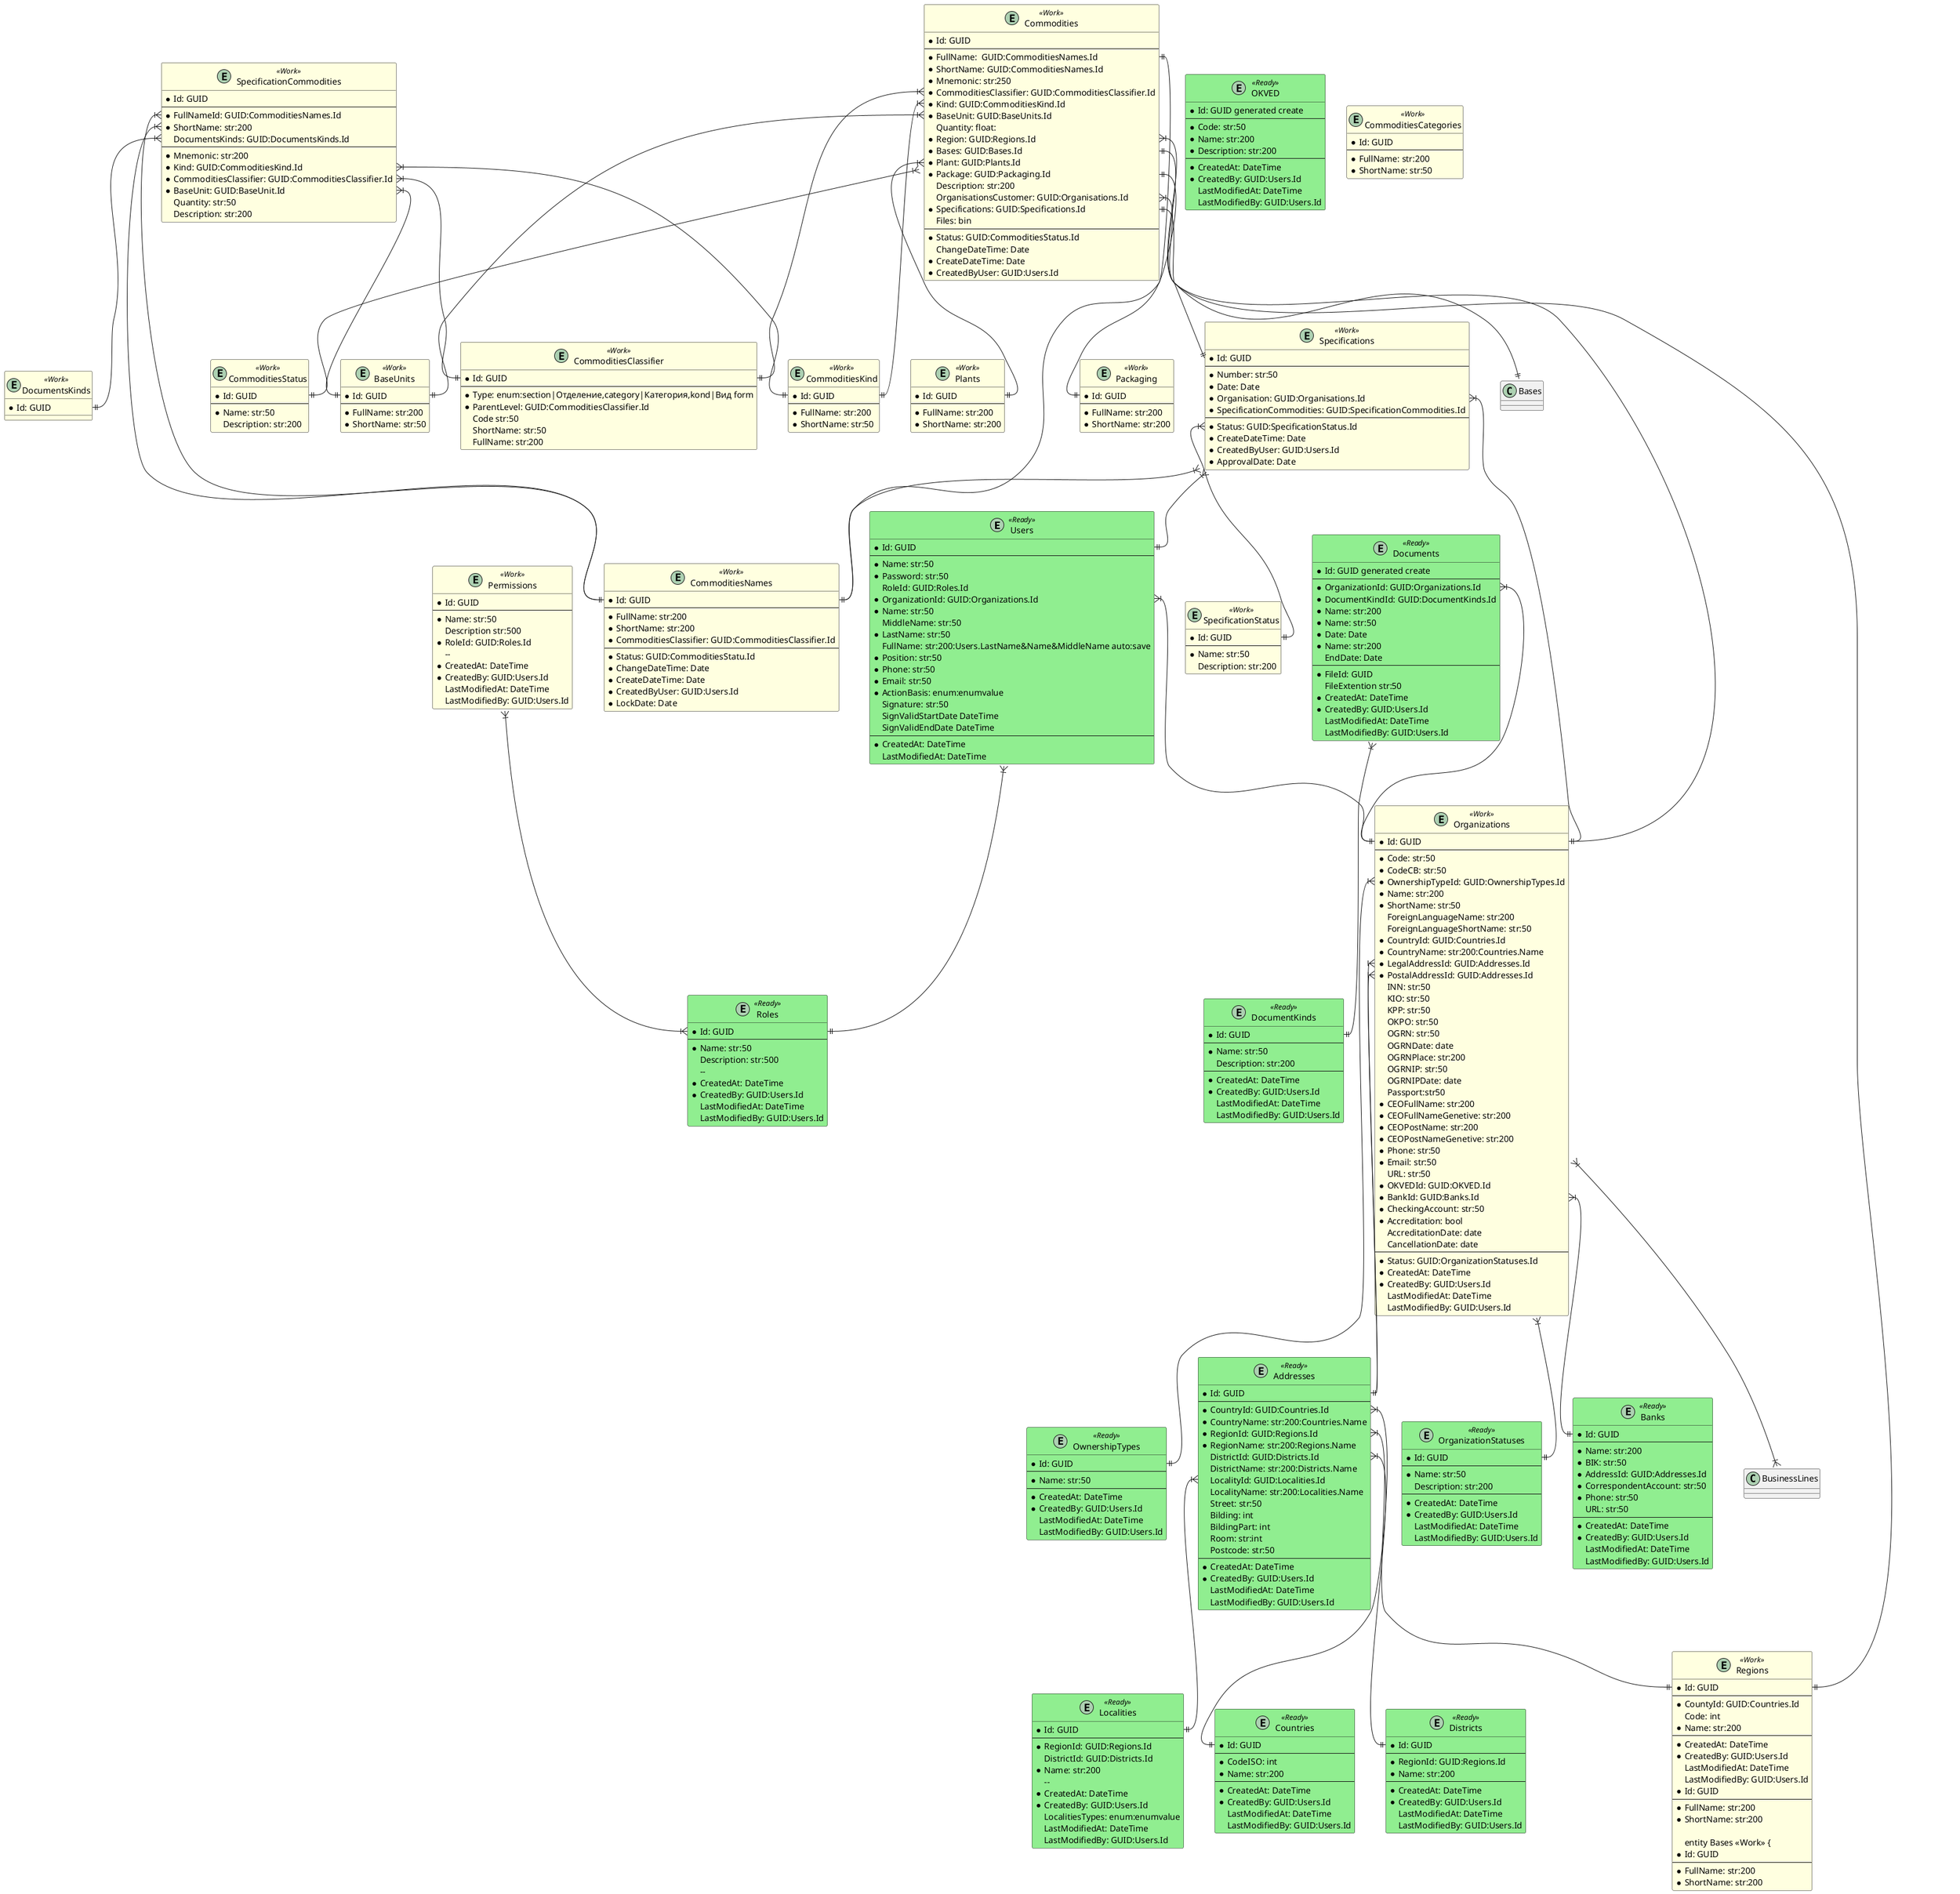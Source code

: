 @startuml "CTS Object Diagram"
/'**Легенда 

Типы данных (DataType):
    str:<long>                  Строка (string) определенной длинны в символах, размер лучше всего указывать кратным 8, т.е. 32, 64, 128, 256 и т.д., минимальная длина строки 32 символа.
    text                        Текст (text) неограниченно длинны.
    int                         Беззнаковое целое число (integer).
    float:<accuracy>            Число (numeric). Вещественное число с определенной точностью. Точность определяется количеством знаков после запятой в формате .<число знаковпосле запятой>.
    date:<mask>                 Дата (date). С помощью маски задается формат вводимого значения, dd, mm, yy, yyyy. Например: dd.mm.yyyy т.д.
    time:<mask>                 Время (time). С помощью маски задается формат вводимого значения, элементы маски hh, mm, ss. Пример: hh:mm:ss, hh:mm, mm:ss и т.д.
    datetime:<mask>             Дата и время (datetime). Дата, дата и время с определенной точностью. С помощью маски задается формат вводимого значения dd.mm.yyyy(yy)_hh:mm:ss, или dd.mm.yyyy(yy).
    bool                        Логический (boolean). Логическое значение - Истина/Лож. Используется для чек-боксов и радио-кнопок.
    enum:enumvalue              Перечисление (enumeration). Значения перечисления указываются в следующей строке в <enumvalue:>, в виде комментария обозначаемом "'", через "," в формате enumvalue:<Id>|<Name>. Перечисление, используется для полей с выпадающим списком к количеством значенией не более 5-10.
    bin                         Бинарный (binary) тип данных. Используется для указания на то что в поле будут хранится именно бинарные данные, например, хэши и т.д.
    GUID                        Глобальный уникльный идентификатор.  

Формат описания объектов (сущьностей):
    EntityName                  Имя объекта.
    EntityStage                 Состояние объекта, Work (в работе)/Ready (готово).
    DataType:argument           Тип данных и даполнительный аргумент, напимер длина строки для строкового реквизита.
    RefrerenceObject.Requsite   Указание на то что данные в рекыизит нужно взять из реквизита указанного объекта, указывается при необходимости.     
    Mandatory                   Знаком "*" - реквизит обязательный для заполнения.

    /'Наименование объекта'/ entity EntityName <<EntityStage>> {
        /'Наименование реквизита'/<Mandatory>RequisiteName: DataType:argument:RefrerenceObject.Requsite
    }        
'/


'**Оформление объектов
skinparam class {
/'Готово'/      BackgroundColor<<Ready>>    LightGreen
/'В работе'/    BackgroundColor<<Work>>     LightYellow
}

'**Таблицы

/'Пользователи'/ entity Users <<Ready>> {
    *Id: GUID
    --
    /'Имя пользователя'/ *Name: str:50
    /'Пароль'/ *Password: str:50
    /'Роль'/ RoleId: GUID:Roles.Id
    /'Организация'/ *OrganizationId: GUID:Organizations.Id
    /'Имя'/ *Name: str:50
    /'Отчество'/ MiddleName: str:50
    /'Фамилия'/ *LastName: str:50
    /'ФИО'/ FullName: str:200:Users.LastName&Name&MiddleName auto:save
    /'Должность'/ *Position: str:50
    /'Телефон'/ *Phone: str:50
    /'Е-мэйл'/ *Email: str:50
    /'Действует на основании)'/ *ActionBasis: enum:enumvalue
    'enumvalue:0|Устава, 1|Доверенности
    /'ЭЦП'/ Signature: str:50
    /'Дата начала действия ЭЦП'/ SignValidStartDate DateTime
    /'Дата окончания действия ЭЦП'/ SignValidEndDate DateTime
    --
    /'Создано'/ *CreatedAt: DateTime
    /'Модифицировано'/ LastModifiedAt: DateTime
}

/'Роли'/ entity Roles <<Ready>> {
    *Id: GUID
    --
    /'Имя'/ *Name: str:50
    /'Описание'/ Description: str:500
     --
    /'Создано'/ *CreatedAt: DateTime
    /'Кем создано'/ *CreatedBy: GUID:Users.Id
    /'Модифицировано'/ LastModifiedAt: DateTime
    /'Кем модифицировано'/ LastModifiedBy: GUID:Users.Id
}

/'Разрешения'/ entity Permissions <<Work>> {
'?Нужно продумать как будем описывать разрешения для отдельных объектов?
    *Id: GUID
    --
    /'Имя'/ *Name: str:50
    /'Описание'/ Description str:500
    /'Роль'/ *RoleId: GUID:Roles.Id
     --
    /'Создано'/ *CreatedAt: DateTime
    /'Кем создано'/ *CreatedBy: GUID:Users.Id
    /'Модифицировано'/ LastModifiedAt: DateTime
    /'Кем модифицировано'/ LastModifiedBy: GUID:Users.Id
}

/'Адреса'/ entity Addresses <<Ready>> {
    *Id: GUID
    --
    /'Страна'/ *CountryId: GUID:Countries.Id
    /'Страна'/ *CountryName: str:200:Countries.Name
    /'Регион'/ *RegionId: GUID:Regions.Id
    /'Регион'/ *RegionName: str:200:Regions.Name
    /'Район'/ DistrictId: GUID:Districts.Id
    /'Район'/ DistrictName: str:200:Districts.Name
    /'Населенный пункт'/ LocalityId: GUID:Localities.Id
    /'Населенный пункт'/ LocalityName: str:200:Localities.Name
    /'Улица'/ Street: str:50
    /'Дом'/ Bilding: int
    /'Корпус'/ BildingPart: int
    /'Комната'/ Room: str:int
    /'Индекс'/ Postcode: str:50
    --
    /'Создано'/ *CreatedAt: DateTime
    /'Кем создано'/ *CreatedBy: GUID:Users.Id
    /'Модифицировано'/ LastModifiedAt: DateTime
    /'Кем модифицировано'/ LastModifiedBy: GUID:Users.Id
}

/'Страны'/ entity Countries <<Ready>> {
    *Id: GUID
    --
    /'Код'/ *CodeISO: int
    /'Наименование'/ *Name: str:200
    --
    /'Создано'/ *CreatedAt: DateTime
    /'Кем создано'/ *CreatedBy: GUID:Users.Id
    /'Модифицировано'/ LastModifiedAt: DateTime
    /'Кем модифицировано'/ LastModifiedBy: GUID:Users.Id
}

/'Регионы'/ entity Regions <<Ready>> {
    *Id: GUID
    --
    /'Страна'/ *СountyId: GUID:Countries.Id
    /'Код'/ Code: int
    /'Наименование'/ *Name: str:200
    --
    /'Создано'/ *CreatedAt: DateTime
    /'Кем создано'/ *CreatedBy: GUID:Users.Id
    /'Модифицировано'/ LastModifiedAt: DateTime
    /'Кем модифицировано'/ LastModifiedBy: GUID:Users.Id
}

/'Районы'/ entity Districts <<Ready>> {
    *Id: GUID
    --
    /'Регион'/ *RegionId: GUID:Regions.Id
    /'Наименование'/ *Name: str:200
    --
    /'Создано'/ *CreatedAt: DateTime
    /'Кем создано'/ *CreatedBy: GUID:Users.Id
    /'Модифицировано'/ LastModifiedAt: DateTime
    /'Кем модифицировано'/ LastModifiedBy: GUID:Users.Id
}

/'Населенные пункты'/ entity Localities <<Ready>> {
    *Id: GUID
    --
    /'Регион'/ *RegionId: GUID:Regions.Id
    /'Район'/ DistrictId: GUID:Districts.Id
    /'Наименование'/ *Name: str:200
     --
    /'Создано'/ *CreatedAt: DateTime
    /'Кем создано'/ *CreatedBy: GUID:Users.Id
    /'Типы населенных пунктов'/ LocalitiesTypes: enum:enumvalue
    'enumvalue: 0|Индекс,10|Город,20|Поселок,21|Станица,30|Древня,31|Село,32|Хутор,40|Станция,41|ЖД станция
    /'Модифицировано'/ LastModifiedAt: DateTime
    /'Кем модифицировано'/ LastModifiedBy: GUID:Users.Id
}

/'Организации-участники торгов'/ entity Organizations <<Work>> {
    *Id: GUID
    --
    /'Код'/ *Code: str:50
    /'Код ЦБ'/*CodeCB: str:50
    /'Форма собственности'/ *OwnershipTypeId: GUID:OwnershipTypes.Id 
    /'Наименование'/ *Name: str:200
    /'Сокращенно наименование'/ *ShortName: str:50
    /'Полное наименование на иностранном языке'/ ForeignLanguageName: str:200
    /'Краткое наименование на иностранном языке'/ ForeignLanguageShortName: str:50
    /'Страна'/*CountryId: GUID:Countries.Id
    /'Страна'/ *CountryName: str:200:Countries.Name
    /'Юридический адрес'/ *LegalAddressId: GUID:Addresses.Id
    /'Почтовый адрес'/ *PostalAddressId: GUID:Addresses.Id
    /'ИНН'/ INN: str:50
    /'КИО'/ KIO: str:50
    /'КПП'/ KPP: str:50
    /'ОКПО'/ OKPO: str:50
    /'ОГРН'/ OGRN: str:50
    /'Дата присвоения ОГРН'/ OGRNDate: date
    /'Место выдачи ОГРН'/ OGRNPlace: str:200
    /'ОГРНИП'/ OGRNIP: str:50
    /'Дата регистрации ИП'/ OGRNIPDate: date
    /'Паспорт'/ Passport:str50
    /'ФИО руководителя'/ *CEOFullName: str:200
    /'ФИО руководителя в родительном падеже'/ *CEOFullNameGenetive: str:200
    /'Должность руководителя'/ *CEOPostName: str:200
    /'Должность руководителя в родительном падеже'/ *CEOPostNameGenetive: str:200
    /'Телефон'/ *Phone: str:50
    /'Е-мэйл'/ *Email: str:50
    /'Web-адрес'/ URL: str:50
    /'Вид деятельности по ОКВЭД'/ *OKVEDId: GUID:OKVED.Id
    /'Банк'/ *BankId: GUID:Banks.Id
    /'Расчетный счёт'/ *CheckingAccount: str:50
    /'???Аккредитация'/ *Accreditation: bool
    /'???Дата аккредитации'/ AccreditationDate: date 
    /'???Дата отмены аккредитации'/ CancellationDate: date 
    --
    /'Статус'/ *Status: GUID:OrganizationStatuses.Id
    /'Создано'/ *CreatedAt: DateTime
    /'Кем создано'/ *CreatedBy: GUID:Users.Id
    /'Модифицировано'/ LastModifiedAt: DateTime
    /'Кем модифицировано'/ LastModifiedBy: GUID:Users.Id
}

/'Статус организации'/ entity OrganizationStatuses <<Ready>> {
    *Id: GUID
    --
    /'Название'/ *Name: str:50
    /'Описание'/ Description: str:200
    --
    /'Создано'/ *CreatedAt: DateTime
    /'Кем создано'/ *CreatedBy: GUID:Users.Id
    /'Модифицировано'/ LastModifiedAt: DateTime
    /'Кем модифицировано'/ LastModifiedBy: GUID:Users.Id
}

/'Формы собственности'/  entity OwnershipTypes <<Ready>> {
    *Id: GUID
    --
    /'Полное наименование'/ *Name: str:50
    --
    /'Создано'/ *CreatedAt: DateTime
    /'Кем создано'/ *CreatedBy: GUID:Users.Id
    /'Модифицировано'/ LastModifiedAt: DateTime
    /'Кем модифицировано'/ LastModifiedBy: GUID:Users.Id
} 

/'Банки'/ entity Banks <<Ready>> {
    *Id: GUID
    --
    /'Наименование'/ *Name: str:200
    /'БИК'/ *BIK: str:50
    /'Адрес'/ *AddressId: GUID:Addresses.Id
    /'Корресподентский счёт'/ *CorrespondentAccount: str:50
    /'Телефон'/ *Phone: str:50
    /'Веб-адрес'/ URL: str:50
    --
    /'Создано'/ *CreatedAt: DateTime
    /'Кем создано'/ *CreatedBy: GUID:Users.Id
    /'Модифицировано'/ LastModifiedAt: DateTime
    /'Кем модифицировано'/ LastModifiedBy: GUID:Users.Id
}

/'Виды деятельности по ОКВЭД'/ entity OKVED <<Ready>> {
    *Id: GUID generated create
    --
    /'Код'/ *Code: str:50
    /'Наименование'/ *Name: str:200
    /'Расшифровка'/ *Description: str:200
    --
    /'Создано'/ *CreatedAt: DateTime
    /'Кем создано'/ *CreatedBy: GUID:Users.Id
    /'Модифицировано'/ LastModifiedAt: DateTime
    /'Кем модифицировано'/ LastModifiedBy: GUID:Users.Id
}

/'Документы'/ entity Documents <<Ready>> {
    *Id: GUID generated create
    --
    /'Организация'/ *OrganizationId: GUID:Organizations.Id
    /'Вид документа'/ *DocumentKindId: GUID:DocumentKinds.Id 
    /'Наименование документа'/ *Name: str:200
    /'Номер документа'/ *Name: str:50
    /'Дата документа'/ *Date: Date
    /'Тема документа'/ *Name: str:200
    /'Дата завердения действия'/ EndDate: Date
    --
    /'Сффлка на документ в файловом зранилище'/ *FileId: GUID
    /'Расширение файла'/ FileExtention str:50
    /'Создано'/ *CreatedAt: DateTime
    /'Кем создано'/ *CreatedBy: GUID:Users.Id
    /'Модифицировано'/ LastModifiedAt: DateTime
    /'Кем модифицировано'/ LastModifiedBy: GUID:Users.Id
}

/'Вид документа'/ entity DocumentKinds <<Ready>>{
    *Id: GUID
    --
    /'Наименование'/ *Name: str:50
    /'Описание'/ Description: str:200
    --
    /'Создано'/ *CreatedAt: DateTime
    /'Кем создано'/ *CreatedBy: GUID:Users.Id
    /'Модифицировано'/ LastModifiedAt: DateTime
    /'Кем модифицировано'/ LastModifiedBy: GUID:Users.Id
}

/'New 09/12/21'/

/'Каталог ТРУ'/
 entity Commodities <<Work>> { 
    *Id: GUID
    --
    /'Наименование товара'/ *FullName:  GUID:CommoditiesNames.Id
    /'Краткое название'/ *ShortName: GUID:CommoditiesNames.Id
    /'??? Мнемоника'/ *Mnemonic: str:250
    /'Классификатор товаров'/ *CommoditiesClassifier: GUID:CommoditiesClassifier.Id
    /'Вид товара'/ *Kind: GUID:CommoditiesKind.Id
    /'Лот (единица измерения товара)'/ *BaseUnit: GUID:BaseUnits.Id
    /'Размер лота'/ Quantity: float: 
    /'??? Регион поставки'/ *Region: GUID:Regions.Id
    /'??? Базис поставки (склады, станции)'/ *Bases: GUID:Bases.Id
    /'Завод-производитель'/ *Plant: GUID:Plants.Id
    /'Упаковка'/ *Package: GUID:Packaging.Id
    /'Описание товара'/ Description: str:200
    /'Продавец'/ OrganisationsCustomer: GUID:Organisations.Id
    /'Спецификация'/ *Specifications: GUID:Specifications.Id
    /'Сопроводительные документы'/ Files: bin
    --
    /'Статус'/ *Status: GUID:CommoditiesStatus.Id
    /'Дата изменения'/ ChangeDateTime: Date
    /'Дата создания'/ *CreateDateTime: Date
    /'Автор'/ *CreatedByUser: GUID:Users.Id
}

/'Наименование товара'/ entity CommoditiesNames <<Work>> {
    *Id: GUID
    --
    /'Название'/ *FullName: str:200
    /'Краткое название'/ *ShortName: str:200
    /'Классификатор товаров'/ *CommoditiesClassifier: GUID:CommoditiesClassifier.Id
    --
    /'Статус'/ *Status: GUID:CommoditiesStatu.Id
    /'Дата изменения'/ *ChangeDateTime: Date
    /'Дата создания'/ *CreateDateTime: Date
    /'Автор'/ *CreatedByUser: GUID:Users.Id
    /'Дата блокировки'/ *LockDate: Date
}

/'Спецификация биржевых товаров'/ entity Specifications <<Work>> {
    *Id: GUID
    --
    /'Номер'/ *Number: str:50
    /'Дата'/ *Date: Date
    /'Участник торгов'/ *Organisation: GUID:Organisations.Id
    /'Перечень берживых товаров (табличная часть)'/ *SpecificationCommodities: GUID:SpecificationCommodities.Id
    --
    /'Статус'/ *Status: GUID:SpecificationStatus.Id
    /'Дата создания'/ *CreateDateTime: Date
    /'Автор'/ *CreatedByUser: GUID:Users.Id
    /'Дата утверждения'/ *ApprovalDate: Date
}

/'Перечень биржевых товаров в спецификации'/ entity SpecificationCommodities <<Work>>{
    *Id: GUID 
    --
    /'Наименование товара'/ *FullNameId: GUID:CommoditiesNames.Id
    /'Краткое название'/ *ShortName: str:200
    /'Виды сопроводительных документов'/ DocumentsKinds: GUID:DocumentsKinds.Id
    --
    /'??? Мнемоника'/ *Mnemonic: str:200
    /'Вид товара'/ *Kind: GUID:CommoditiesKind.Id
    /'Классификатор товаров'/ *CommoditiesClassifier: GUID:CommoditiesClassifier.Id
    /'Лот (единица измерения товара)'/ *BaseUnit: GUID:BaseUnit.Id
    /'Размер лота'/ Quantity: str:50
    /'Описание товара'/ Description: str:200
}

'**Справочники

/'Статусы Каталога ТРУ'/ entity CommoditiesStatus <<Work>>{
    *Id: GUID
    --
    /'Название'/ *Name: str:50
    /'Описание'/ Description: str:200
}

/'Статус Cпецификации'/ entity SpecificationStatus <<Work>>{
    *Id: GUID
    --
    /'Название'/ *Name: str:50
    /'Описание'/ Description: str:200
}

/'Виды сопроводительных документов'/ entity DocumentsKinds <<Work>>{
    *Id: GUID
}

/'Категория товара'/ entity CommoditiesCategories <<Work>> {
    *Id: GUID
    --
    /'Название'/ *FullName: str:200
    /'Краткое название'/ *ShortName: str:50
}

/'Вид товара'/ entity CommoditiesKind <<Work>> {
    *Id: GUID
    --
    /'Название'/ *FullName: str:200
    /'Краткое название'/ *ShortName: str:50
}

/'Единица измерения'/ entity BaseUnits <<Work>> {
    *Id: GUID
    --
    /'Название'/ *FullName: str:200
    /'Краткое название'/ *ShortName: str:50
}

/'Регион поставки'/ entity Regions <<Work>> {
    *Id: GUID
    --
    /'Название'/ *FullName: str:200
    /'Краткое название'/ *ShortName: str:200

/'Базис поставки'/ entity Bases <<Work>> {
    *Id: GUID
    --
    /'Название'/ *FullName: str:200
    /'Краткое название'/ *ShortName: str:200
}

/'Завод-производитель'/ entity Plants <<Work>> {
    *Id: GUID
    --
    /'Название'/ *FullName: str:200
    /'Краткое название'/ *ShortName: str:200
}

/'Упаковка'/ entity Packaging <<Work>> {
    *Id: GUID
    --
    /'Название'/ *FullName: str:200
    /'Краткое название'/ *ShortName: str:200
}

/'Классификатор товаров'/ entity CommoditiesClassifier <<Work>> {
    *Id: GUID
    --
    /'Тип записи'/ *Type: enum:section|Отделение,category|Категория,kond|Вид form
    /'Уровень родитель'/ *ParentLevel: GUID:CommoditiesClassifier.Id
    /'Код'/ Code str:50
    /'Краткое наименование'/ ShortName: str:50
    /'Полное наименование'/ FullName: str:200
 }
/'--------------------'/

'Пользователи
    Users::OrganizationId }|--|| Organizations::Id
    Users::RolesId }|--|| Roles::Id
    
'Разрешения'
    Permissions::RolesId }|--|{ Roles::Id

'Адреса
    Addresses::CountryId }|--|| Countries::Id
    Addresses::RegionId }|--|| Regions::Id
    Addresses::DistrictId }|--|| Districts::Id
    Addresses::LocalityId }|--|| Localities::Id

'Организация
    
    Organizations::OwnershipTypeId }|--|| OwnershipTypes::Id
    Organizations::BusinessLineId }|--|{ BusinessLines::Id
    Organizations::LegalAddressId }|--|| Addresses::Id
    Organizations::PostalAddressId }|--|| Addresses::Id
    Organizations::BankId }|--|| Banks::Id
    Organizations::OrganizationStatusId }|--|| OrganizationStatuses::Id

'Документация
    Documents::OrganizationId }|--|| Organizations::Id
    Documents::DocumentKindsId }|--|| DocumentKinds::Id

/'New 09/12/21'/
'Каталог ТРУ'
    Commodities::FullName ||--|| CommoditiesNames::Id
    Commodities::Kind }|--|| CommoditiesKind::Id
    Commodities::BaseUnit }|--|| BaseUnits::Id
    Commodities::Region }|--|| Regions::Id
    Commodities::CommoditiesClassifier }|--|| CommoditiesClassifier::Id
    Commodities::Package ||--|| Packaging::Id
    Commodities::Bases ||--|| Bases::Id
    Commodities::Plant }|--|| Plants::Id
    Commodities::OrganisationsCustomer }|--|| Organizations::Id
    Commodities::CatalogStatus }|--|| CommoditiesStatus::Id
    Commodities::Specifications ||--|| Specifications::Id 

'Спецификация биржевых товаров
    Specifications::Organisation }|--|| Organizations::Id
    Specifications::CommoditiesName }|--|| CommoditiesNames::Id
    Specifications::Сreator }|--|| Users::Id
    Specifications::SpecificationStatus }|--|| SpecificationStatus::Id

'Перечень берживых товаров
    SpecificationCommodities::FullName }|--|| CommoditiesNames::Id
    SpecificationCommodities::ShortName }|--|| CommoditiesNames::Id
    SpecificationCommodities::Kind }|--|| CommoditiesKind::Id
    SpecificationCommodities::CommoditiesClassifier }|--|| CommoditiesClassifier::Id
    SpecificationCommodities::BaseUnit }|--|| BaseUnits::Id
    SpecificationCommodities::DocumentsKinds }|--|| DocumentsKinds::Id

@enduml